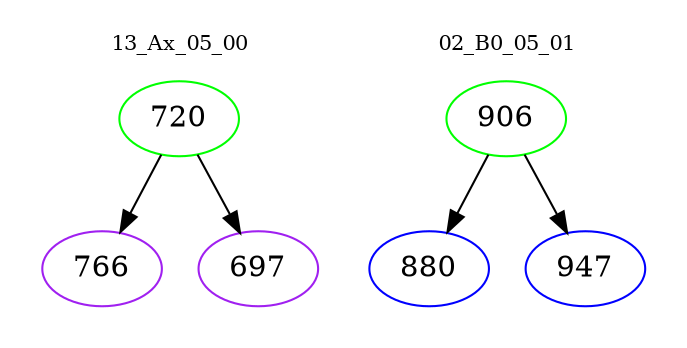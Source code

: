 digraph{
subgraph cluster_0 {
color = white
label = "13_Ax_05_00";
fontsize=10;
T0_720 [label="720", color="green"]
T0_720 -> T0_766 [color="black"]
T0_766 [label="766", color="purple"]
T0_720 -> T0_697 [color="black"]
T0_697 [label="697", color="purple"]
}
subgraph cluster_1 {
color = white
label = "02_B0_05_01";
fontsize=10;
T1_906 [label="906", color="green"]
T1_906 -> T1_880 [color="black"]
T1_880 [label="880", color="blue"]
T1_906 -> T1_947 [color="black"]
T1_947 [label="947", color="blue"]
}
}

